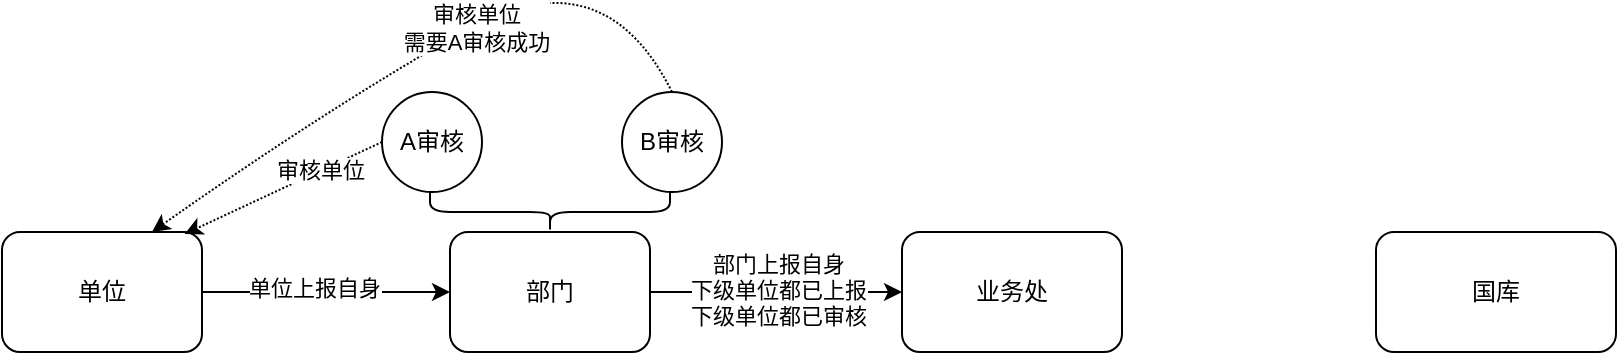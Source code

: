 <mxfile version="24.7.17">
  <diagram name="第 1 页" id="YAWdD8OelZl-0ysux_Oy">
    <mxGraphModel dx="1302" dy="704" grid="1" gridSize="10" guides="1" tooltips="1" connect="1" arrows="1" fold="1" page="1" pageScale="1" pageWidth="827" pageHeight="1169" math="0" shadow="0">
      <root>
        <mxCell id="0" />
        <mxCell id="1" parent="0" />
        <mxCell id="zu7yAgM1czK31J3Mpzon-1" value="单位" style="rounded=1;whiteSpace=wrap;html=1;" vertex="1" parent="1">
          <mxGeometry x="140" y="780" width="100" height="60" as="geometry" />
        </mxCell>
        <mxCell id="zu7yAgM1czK31J3Mpzon-4" value="部门" style="rounded=1;whiteSpace=wrap;html=1;" vertex="1" parent="1">
          <mxGeometry x="364" y="780" width="100" height="60" as="geometry" />
        </mxCell>
        <mxCell id="zu7yAgM1czK31J3Mpzon-7" value="业务处" style="rounded=1;whiteSpace=wrap;html=1;" vertex="1" parent="1">
          <mxGeometry x="590" y="780" width="110" height="60" as="geometry" />
        </mxCell>
        <mxCell id="zu7yAgM1czK31J3Mpzon-8" value="国库" style="rounded=1;whiteSpace=wrap;html=1;" vertex="1" parent="1">
          <mxGeometry x="827" y="780" width="120" height="60" as="geometry" />
        </mxCell>
        <mxCell id="zu7yAgM1czK31J3Mpzon-22" value="A审核" style="ellipse;whiteSpace=wrap;html=1;aspect=fixed;" vertex="1" parent="1">
          <mxGeometry x="330" y="710" width="50" height="50" as="geometry" />
        </mxCell>
        <mxCell id="zu7yAgM1czK31J3Mpzon-24" value="B审核" style="ellipse;whiteSpace=wrap;html=1;aspect=fixed;" vertex="1" parent="1">
          <mxGeometry x="450" y="710" width="50" height="50" as="geometry" />
        </mxCell>
        <mxCell id="zu7yAgM1czK31J3Mpzon-25" value="" style="endArrow=classic;html=1;rounded=0;exitX=1;exitY=0.5;exitDx=0;exitDy=0;entryX=0;entryY=0.5;entryDx=0;entryDy=0;" edge="1" parent="1" source="zu7yAgM1czK31J3Mpzon-1" target="zu7yAgM1czK31J3Mpzon-4">
          <mxGeometry width="50" height="50" relative="1" as="geometry">
            <mxPoint x="140" y="790" as="sourcePoint" />
            <mxPoint x="270" y="770" as="targetPoint" />
          </mxGeometry>
        </mxCell>
        <mxCell id="zu7yAgM1czK31J3Mpzon-30" value="单位上报自身" style="edgeLabel;html=1;align=center;verticalAlign=middle;resizable=0;points=[];" vertex="1" connectable="0" parent="zu7yAgM1czK31J3Mpzon-25">
          <mxGeometry x="-0.106" y="2" relative="1" as="geometry">
            <mxPoint as="offset" />
          </mxGeometry>
        </mxCell>
        <mxCell id="zu7yAgM1czK31J3Mpzon-33" value="" style="endArrow=classic;html=1;rounded=0;exitX=1;exitY=0.5;exitDx=0;exitDy=0;entryX=0;entryY=0.5;entryDx=0;entryDy=0;" edge="1" parent="1" source="zu7yAgM1czK31J3Mpzon-4" target="zu7yAgM1czK31J3Mpzon-7">
          <mxGeometry width="50" height="50" relative="1" as="geometry">
            <mxPoint x="490" y="820" as="sourcePoint" />
            <mxPoint x="540" y="770" as="targetPoint" />
          </mxGeometry>
        </mxCell>
        <mxCell id="zu7yAgM1czK31J3Mpzon-34" value="部门上报自身&lt;div&gt;下级单位都已上报&lt;/div&gt;&lt;div&gt;下级单位都已审核&lt;/div&gt;" style="edgeLabel;html=1;align=center;verticalAlign=middle;resizable=0;points=[];" vertex="1" connectable="0" parent="zu7yAgM1czK31J3Mpzon-33">
          <mxGeometry x="0.018" y="1" relative="1" as="geometry">
            <mxPoint as="offset" />
          </mxGeometry>
        </mxCell>
        <mxCell id="zu7yAgM1czK31J3Mpzon-35" value="" style="shape=curlyBracket;whiteSpace=wrap;html=1;rounded=1;flipH=1;labelPosition=right;verticalLabelPosition=middle;align=left;verticalAlign=middle;size=0.5;rotation=90;" vertex="1" parent="1">
          <mxGeometry x="404" y="710" width="20" height="120" as="geometry" />
        </mxCell>
        <mxCell id="zu7yAgM1czK31J3Mpzon-38" value="" style="endArrow=classic;html=1;rounded=0;exitX=0;exitY=0.5;exitDx=0;exitDy=0;entryX=0.913;entryY=0.017;entryDx=0;entryDy=0;entryPerimeter=0;dashed=1;dashPattern=1 1;" edge="1" parent="1" source="zu7yAgM1czK31J3Mpzon-22" target="zu7yAgM1czK31J3Mpzon-1">
          <mxGeometry width="50" height="50" relative="1" as="geometry">
            <mxPoint x="250" y="750" as="sourcePoint" />
            <mxPoint x="300" y="700" as="targetPoint" />
          </mxGeometry>
        </mxCell>
        <mxCell id="zu7yAgM1czK31J3Mpzon-41" value="审核单位" style="edgeLabel;html=1;align=center;verticalAlign=middle;resizable=0;points=[];" vertex="1" connectable="0" parent="zu7yAgM1czK31J3Mpzon-38">
          <mxGeometry x="-0.379" y="-1" relative="1" as="geometry">
            <mxPoint as="offset" />
          </mxGeometry>
        </mxCell>
        <mxCell id="zu7yAgM1czK31J3Mpzon-40" value="" style="curved=1;endArrow=classic;html=1;rounded=0;exitX=0.5;exitY=0;exitDx=0;exitDy=0;entryX=0.75;entryY=0;entryDx=0;entryDy=0;dashed=1;dashPattern=1 1;" edge="1" parent="1" source="zu7yAgM1czK31J3Mpzon-24" target="zu7yAgM1czK31J3Mpzon-1">
          <mxGeometry width="50" height="50" relative="1" as="geometry">
            <mxPoint x="390" y="640" as="sourcePoint" />
            <mxPoint x="440" y="590" as="targetPoint" />
            <Array as="points">
              <mxPoint x="440" y="640" />
              <mxPoint x="300" y="720" />
            </Array>
          </mxGeometry>
        </mxCell>
        <mxCell id="zu7yAgM1czK31J3Mpzon-48" value="审核单位&lt;div&gt;需要A审核成功&lt;/div&gt;" style="edgeLabel;html=1;align=center;verticalAlign=middle;resizable=0;points=[];" vertex="1" connectable="0" parent="zu7yAgM1czK31J3Mpzon-40">
          <mxGeometry x="-0.115" y="1" relative="1" as="geometry">
            <mxPoint as="offset" />
          </mxGeometry>
        </mxCell>
      </root>
    </mxGraphModel>
  </diagram>
</mxfile>
